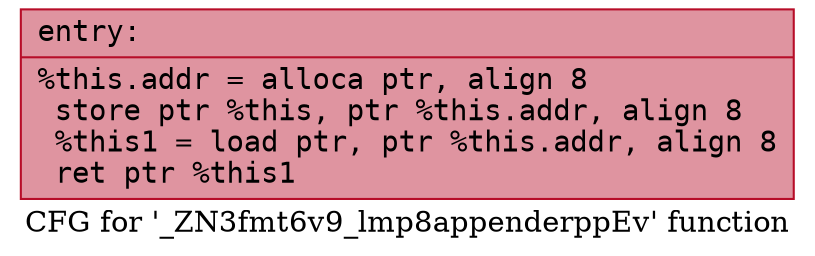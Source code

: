 digraph "CFG for '_ZN3fmt6v9_lmp8appenderppEv' function" {
	label="CFG for '_ZN3fmt6v9_lmp8appenderppEv' function";

	Node0x55841693b7f0 [shape=record,color="#b70d28ff", style=filled, fillcolor="#b70d2870" fontname="Courier",label="{entry:\l|  %this.addr = alloca ptr, align 8\l  store ptr %this, ptr %this.addr, align 8\l  %this1 = load ptr, ptr %this.addr, align 8\l  ret ptr %this1\l}"];
}
